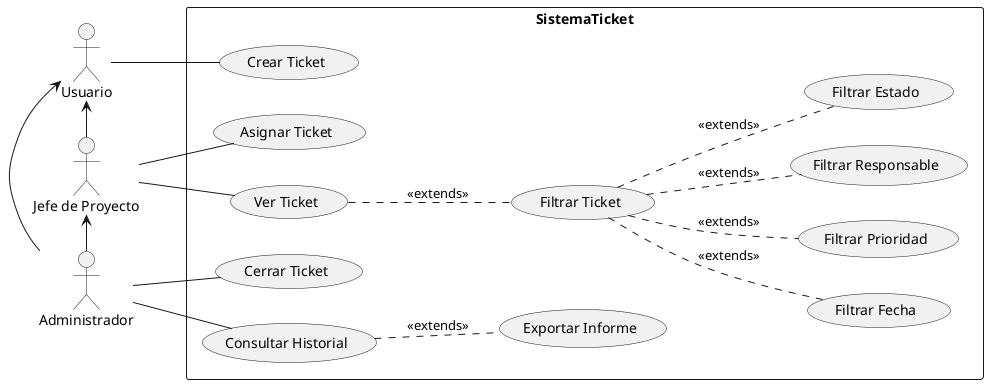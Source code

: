 @startuml

left to right direction

actor "Jefe de Proyecto" as JefeProyecto
actor Administrador as Admin
actor Usuario as Usuario

rectangle SistemaTicket{
    Usuario -l- (Crear Ticket)
    JefeProyecto -l-> Usuario
    JefeProyecto -- (Asignar Ticket)
    JefeProyecto -- (Ver Ticket)
    (Ver Ticket) .. (Filtrar Ticket) : <<extends>>
    (Filtrar Ticket) .. (Filtrar Fecha) : <<extends>>
    (Filtrar Ticket) .. (Filtrar Prioridad) : <<extends>>
    (Filtrar Ticket) .. (Filtrar Responsable) : <<extends>>
    (Filtrar Ticket) .. (Filtrar Estado) : <<extends>>
    Admin -l-> Usuario
    Admin -l-> JefeProyecto
    Admin -- (Consultar Historial)
    (Consultar Historial) .. (Exportar Informe) : <<extends>>
    Admin -- (Cerrar Ticket)
}

@enduml